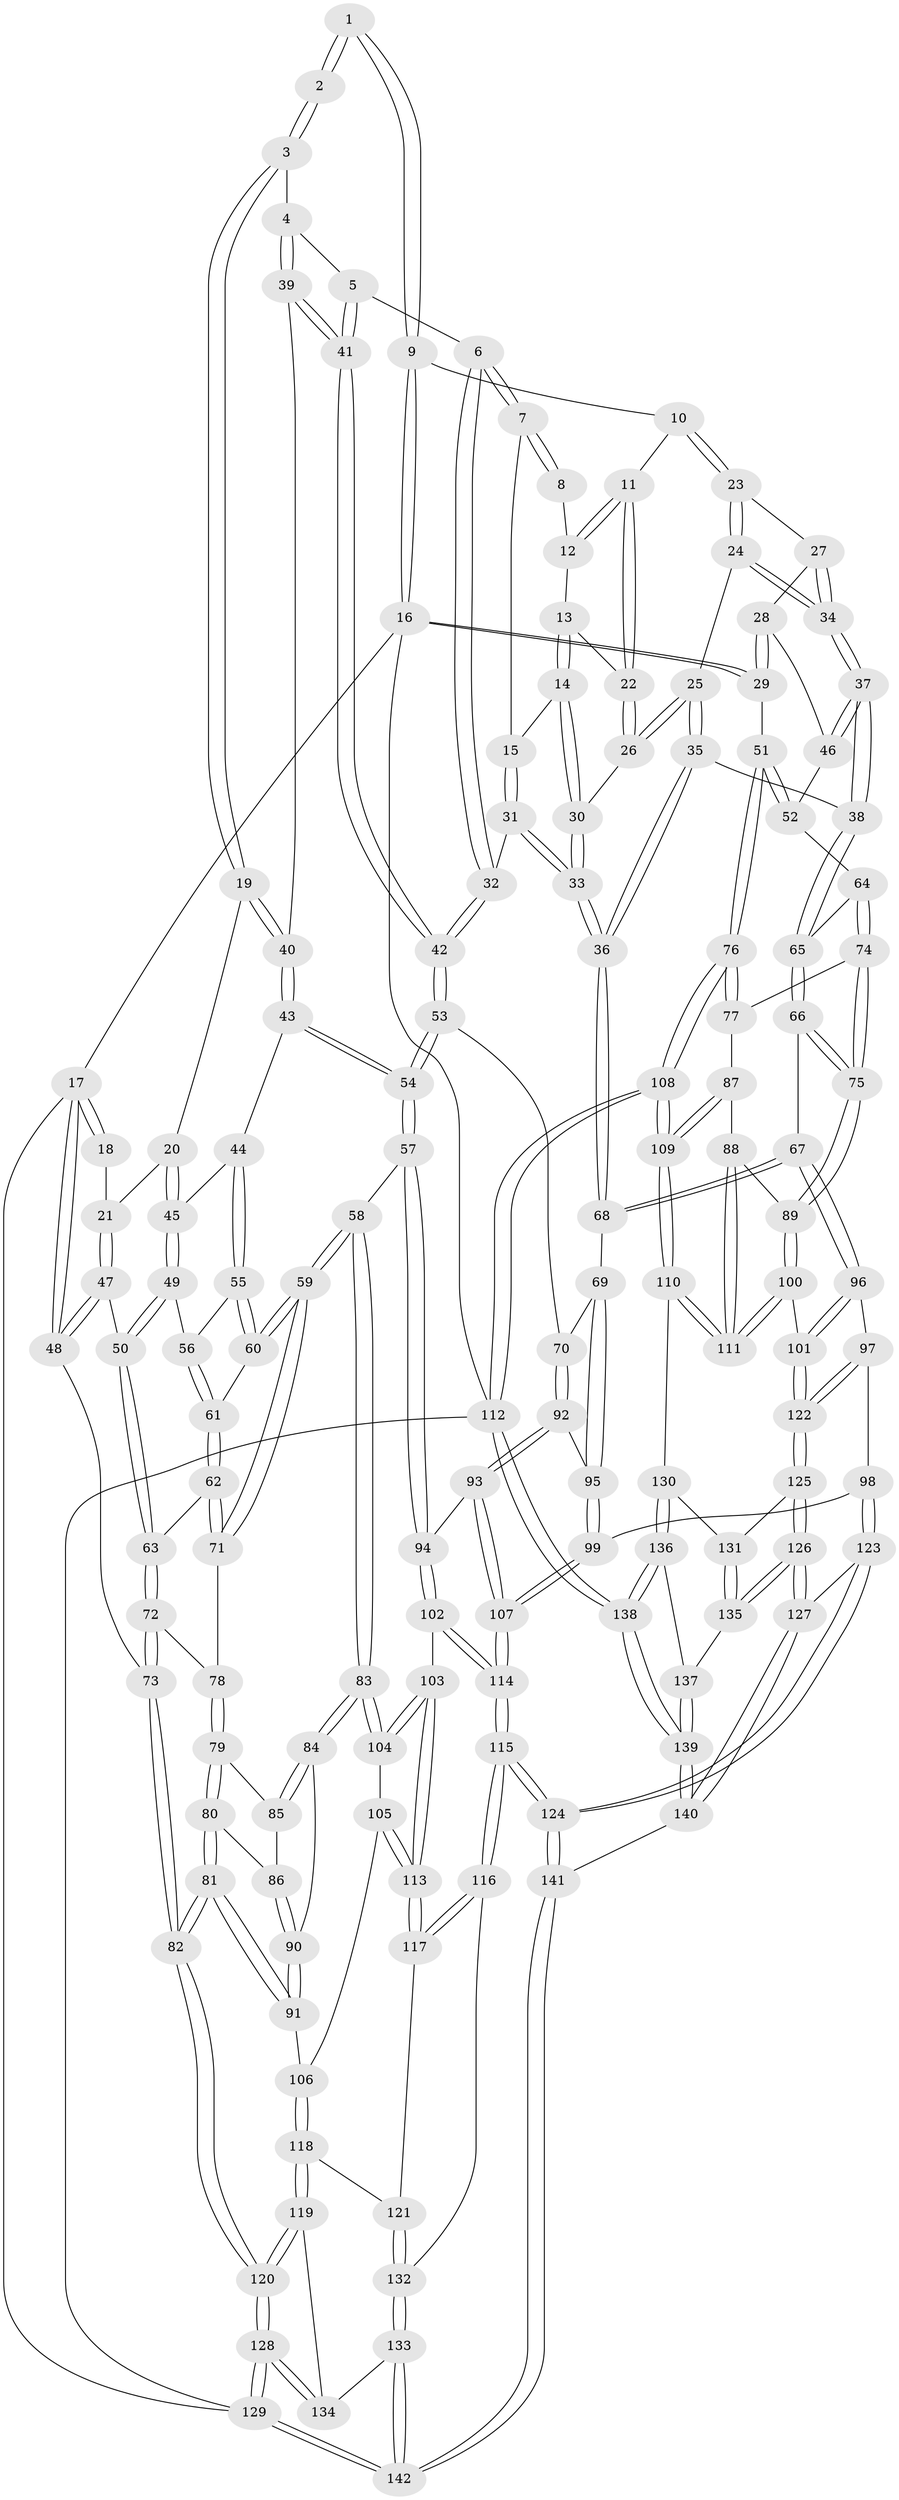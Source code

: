 // coarse degree distribution, {4: 0.5595238095238095, 3: 0.10714285714285714, 5: 0.23809523809523808, 6: 0.05952380952380952, 8: 0.011904761904761904, 2: 0.011904761904761904, 7: 0.011904761904761904}
// Generated by graph-tools (version 1.1) at 2025/24/03/03/25 07:24:33]
// undirected, 142 vertices, 352 edges
graph export_dot {
graph [start="1"]
  node [color=gray90,style=filled];
  1 [pos="+0.6505533912105981+0"];
  2 [pos="+0.34635147268678124+0"];
  3 [pos="+0.3510796918250667+0"];
  4 [pos="+0.4513713622444758+0.09449012814233355"];
  5 [pos="+0.4533515049774616+0.09560080655278824"];
  6 [pos="+0.505967150056449+0.10202152844214137"];
  7 [pos="+0.5467400761554267+0.09657428792832669"];
  8 [pos="+0.597722202995694+0.027530212928126387"];
  9 [pos="+0.8243923036075641+0"];
  10 [pos="+0.8248453331553732+0"];
  11 [pos="+0.6725059010064048+0.08389337385998857"];
  12 [pos="+0.6023728696199007+0.03220119732895302"];
  13 [pos="+0.6306042265537195+0.0911757885692425"];
  14 [pos="+0.572621494936015+0.11353930550847938"];
  15 [pos="+0.5705582679499835+0.11368096092677385"];
  16 [pos="+1+0"];
  17 [pos="+0+0"];
  18 [pos="+0+0"];
  19 [pos="+0.23103601779680275+0.14114141077231146"];
  20 [pos="+0.16077355180399464+0.15954682997804195"];
  21 [pos="+0.11785628538215391+0.16158679410468246"];
  22 [pos="+0.6685393957205243+0.09969952107092545"];
  23 [pos="+0.8366880465957309+0"];
  24 [pos="+0.7937411794711529+0.10160328023243141"];
  25 [pos="+0.7570363765241286+0.12635054613644947"];
  26 [pos="+0.6703185089778854+0.11658242138171082"];
  27 [pos="+0.9215138551255356+0.08565666146440286"];
  28 [pos="+1+0.16820591042140556"];
  29 [pos="+1+0.16705242611176965"];
  30 [pos="+0.664984689300162+0.12709229948766396"];
  31 [pos="+0.64739391287754+0.27182972065921474"];
  32 [pos="+0.584153727979378+0.2842421192994656"];
  33 [pos="+0.650288063382564+0.27203165632948084"];
  34 [pos="+0.8457477707537576+0.24989873784790242"];
  35 [pos="+0.6783793934119817+0.26666424771750213"];
  36 [pos="+0.6506973452990628+0.27219503882798624"];
  37 [pos="+0.8474174540068652+0.27268956524949856"];
  38 [pos="+0.8407369036997314+0.28191981569236796"];
  39 [pos="+0.3666090721652717+0.21972937809290674"];
  40 [pos="+0.32089810592528023+0.23853932163660474"];
  41 [pos="+0.49665283324907633+0.27131720043708096"];
  42 [pos="+0.5266270729947115+0.3066540909671296"];
  43 [pos="+0.319592366920418+0.2548931511600984"];
  44 [pos="+0.2918321232792839+0.2815556038578524"];
  45 [pos="+0.20480912436450385+0.27438438902361706"];
  46 [pos="+0.9320273119022828+0.2460150658108864"];
  47 [pos="+0.014180069342935126+0.24889411902277664"];
  48 [pos="+0+0.3158455764602177"];
  49 [pos="+0.19881463103816305+0.3309524451781198"];
  50 [pos="+0.16330041706590595+0.34873099541341546"];
  51 [pos="+1+0.37875939761559474"];
  52 [pos="+1+0.33626642662379996"];
  53 [pos="+0.4437340064574132+0.4383255325230692"];
  54 [pos="+0.4402085516456853+0.43910534900194426"];
  55 [pos="+0.26951327511741574+0.3125468322587264"];
  56 [pos="+0.21227327430449458+0.3310728747593527"];
  57 [pos="+0.4183166265016429+0.45399792322894084"];
  58 [pos="+0.38727448158904254+0.4686272968707677"];
  59 [pos="+0.3764033746286941+0.4627399580852222"];
  60 [pos="+0.28277829100618085+0.3745808691362986"];
  61 [pos="+0.2474372920707561+0.3792284112860961"];
  62 [pos="+0.2256361442363247+0.4039155698776316"];
  63 [pos="+0.17030962554067305+0.4028003094876791"];
  64 [pos="+0.9244104601454979+0.36709907719889806"];
  65 [pos="+0.8420002232158409+0.28738247583212423"];
  66 [pos="+0.7851790572805722+0.48843984157298875"];
  67 [pos="+0.7461173811766357+0.49212792224236707"];
  68 [pos="+0.6979358802872593+0.47820716664387647"];
  69 [pos="+0.6516605065373973+0.4970179855226387"];
  70 [pos="+0.4887390758124431+0.4669375901883525"];
  71 [pos="+0.2634166539513125+0.43761374639554046"];
  72 [pos="+0.16627045482599934+0.4134490617072336"];
  73 [pos="+0+0.5116891212920626"];
  74 [pos="+0.9403652018708689+0.43101388286941406"];
  75 [pos="+0.8157521741466153+0.5038111586013112"];
  76 [pos="+1+0.49946250924946867"];
  77 [pos="+1+0.4759795917051683"];
  78 [pos="+0.18546056713657352+0.4707404841145023"];
  79 [pos="+0.18503349026409138+0.48389460839994697"];
  80 [pos="+0.11808623619107117+0.521983275799059"];
  81 [pos="+0+0.5591037227466833"];
  82 [pos="+0+0.5474906343213937"];
  83 [pos="+0.3370481865097487+0.5365530224555016"];
  84 [pos="+0.27509963523168607+0.5339371874238568"];
  85 [pos="+0.19831201804286175+0.4960679449384376"];
  86 [pos="+0.18197988897547915+0.5685491725572668"];
  87 [pos="+0.8765785224767936+0.561255992843789"];
  88 [pos="+0.8619319544913498+0.5591007281213617"];
  89 [pos="+0.8536558148739138+0.5565766032564179"];
  90 [pos="+0.19158324839424262+0.5881730741693549"];
  91 [pos="+0.170835148099292+0.6525739767592386"];
  92 [pos="+0.525295574397341+0.583201862795653"];
  93 [pos="+0.5285176001496096+0.6560749157133553"];
  94 [pos="+0.4665089561106487+0.6529708808482125"];
  95 [pos="+0.6291552249467844+0.5789614464171697"];
  96 [pos="+0.7333819138682792+0.5732016927151778"];
  97 [pos="+0.6650523674038151+0.7001156890554436"];
  98 [pos="+0.6451712167690566+0.6977117421297687"];
  99 [pos="+0.6239546076201664+0.6907249967453432"];
  100 [pos="+0.8045697802204969+0.7117354435148424"];
  101 [pos="+0.8001367056408039+0.7133033067801271"];
  102 [pos="+0.41264500869753445+0.6757544244730174"];
  103 [pos="+0.39989883891910605+0.6721525281430233"];
  104 [pos="+0.33637474257320016+0.54657514226514"];
  105 [pos="+0.27361792411620567+0.6420967011766384"];
  106 [pos="+0.19132795506374184+0.6785311608589647"];
  107 [pos="+0.5789871229589966+0.7003025866950879"];
  108 [pos="+1+0.7497070304525818"];
  109 [pos="+1+0.7475142214335637"];
  110 [pos="+0.9991717485834785+0.7733031816494199"];
  111 [pos="+0.9485118601436067+0.7523788781021843"];
  112 [pos="+1+1"];
  113 [pos="+0.3381217435870108+0.7194300163957033"];
  114 [pos="+0.48492183590660826+0.8495577846509906"];
  115 [pos="+0.4794646641209805+0.870573847895826"];
  116 [pos="+0.4076454819425927+0.8664683132354704"];
  117 [pos="+0.3379522804839624+0.7199105202074819"];
  118 [pos="+0.19096099351122278+0.7729058339592627"];
  119 [pos="+0.13934730409846377+0.8000063877939958"];
  120 [pos="+0+0.6774584315718263"];
  121 [pos="+0.21498370691899502+0.7835136687621772"];
  122 [pos="+0.7523396755251985+0.7407451592751716"];
  123 [pos="+0.6334432071815119+0.8656635295092964"];
  124 [pos="+0.4953001695614909+0.8904783761268346"];
  125 [pos="+0.7507537018822958+0.7932549669376836"];
  126 [pos="+0.7465082507730627+0.848681920161782"];
  127 [pos="+0.7149308705205031+0.8765901981632833"];
  128 [pos="+0+1"];
  129 [pos="+0+1"];
  130 [pos="+0.9517825983692687+0.816528729102658"];
  131 [pos="+0.9082062754841139+0.8264769840843585"];
  132 [pos="+0.314934297678996+0.8925919778719389"];
  133 [pos="+0.23541839604306714+1"];
  134 [pos="+0.12547666970005042+0.8635298075862837"];
  135 [pos="+0.77978192393728+0.8643618761984441"];
  136 [pos="+0.886211919285643+0.9282690759560979"];
  137 [pos="+0.8048555846451+0.8913502690349484"];
  138 [pos="+0.9421207419851589+1"];
  139 [pos="+0.7898858574339791+1"];
  140 [pos="+0.6950136478669185+1"];
  141 [pos="+0.5568559981782268+1"];
  142 [pos="+0.1858123802970634+1"];
  1 -- 2;
  1 -- 2;
  1 -- 9;
  1 -- 9;
  2 -- 3;
  2 -- 3;
  3 -- 4;
  3 -- 19;
  3 -- 19;
  4 -- 5;
  4 -- 39;
  4 -- 39;
  5 -- 6;
  5 -- 41;
  5 -- 41;
  6 -- 7;
  6 -- 7;
  6 -- 32;
  6 -- 32;
  7 -- 8;
  7 -- 8;
  7 -- 15;
  8 -- 12;
  9 -- 10;
  9 -- 16;
  9 -- 16;
  10 -- 11;
  10 -- 23;
  10 -- 23;
  11 -- 12;
  11 -- 12;
  11 -- 22;
  11 -- 22;
  12 -- 13;
  13 -- 14;
  13 -- 14;
  13 -- 22;
  14 -- 15;
  14 -- 30;
  14 -- 30;
  15 -- 31;
  15 -- 31;
  16 -- 17;
  16 -- 29;
  16 -- 29;
  16 -- 112;
  17 -- 18;
  17 -- 18;
  17 -- 48;
  17 -- 48;
  17 -- 129;
  18 -- 21;
  19 -- 20;
  19 -- 40;
  19 -- 40;
  20 -- 21;
  20 -- 45;
  20 -- 45;
  21 -- 47;
  21 -- 47;
  22 -- 26;
  22 -- 26;
  23 -- 24;
  23 -- 24;
  23 -- 27;
  24 -- 25;
  24 -- 34;
  24 -- 34;
  25 -- 26;
  25 -- 26;
  25 -- 35;
  25 -- 35;
  26 -- 30;
  27 -- 28;
  27 -- 34;
  27 -- 34;
  28 -- 29;
  28 -- 29;
  28 -- 46;
  29 -- 51;
  30 -- 33;
  30 -- 33;
  31 -- 32;
  31 -- 33;
  31 -- 33;
  32 -- 42;
  32 -- 42;
  33 -- 36;
  33 -- 36;
  34 -- 37;
  34 -- 37;
  35 -- 36;
  35 -- 36;
  35 -- 38;
  36 -- 68;
  36 -- 68;
  37 -- 38;
  37 -- 38;
  37 -- 46;
  37 -- 46;
  38 -- 65;
  38 -- 65;
  39 -- 40;
  39 -- 41;
  39 -- 41;
  40 -- 43;
  40 -- 43;
  41 -- 42;
  41 -- 42;
  42 -- 53;
  42 -- 53;
  43 -- 44;
  43 -- 54;
  43 -- 54;
  44 -- 45;
  44 -- 55;
  44 -- 55;
  45 -- 49;
  45 -- 49;
  46 -- 52;
  47 -- 48;
  47 -- 48;
  47 -- 50;
  48 -- 73;
  49 -- 50;
  49 -- 50;
  49 -- 56;
  50 -- 63;
  50 -- 63;
  51 -- 52;
  51 -- 52;
  51 -- 76;
  51 -- 76;
  52 -- 64;
  53 -- 54;
  53 -- 54;
  53 -- 70;
  54 -- 57;
  54 -- 57;
  55 -- 56;
  55 -- 60;
  55 -- 60;
  56 -- 61;
  56 -- 61;
  57 -- 58;
  57 -- 94;
  57 -- 94;
  58 -- 59;
  58 -- 59;
  58 -- 83;
  58 -- 83;
  59 -- 60;
  59 -- 60;
  59 -- 71;
  59 -- 71;
  60 -- 61;
  61 -- 62;
  61 -- 62;
  62 -- 63;
  62 -- 71;
  62 -- 71;
  63 -- 72;
  63 -- 72;
  64 -- 65;
  64 -- 74;
  64 -- 74;
  65 -- 66;
  65 -- 66;
  66 -- 67;
  66 -- 75;
  66 -- 75;
  67 -- 68;
  67 -- 68;
  67 -- 96;
  67 -- 96;
  68 -- 69;
  69 -- 70;
  69 -- 95;
  69 -- 95;
  70 -- 92;
  70 -- 92;
  71 -- 78;
  72 -- 73;
  72 -- 73;
  72 -- 78;
  73 -- 82;
  73 -- 82;
  74 -- 75;
  74 -- 75;
  74 -- 77;
  75 -- 89;
  75 -- 89;
  76 -- 77;
  76 -- 77;
  76 -- 108;
  76 -- 108;
  77 -- 87;
  78 -- 79;
  78 -- 79;
  79 -- 80;
  79 -- 80;
  79 -- 85;
  80 -- 81;
  80 -- 81;
  80 -- 86;
  81 -- 82;
  81 -- 82;
  81 -- 91;
  81 -- 91;
  82 -- 120;
  82 -- 120;
  83 -- 84;
  83 -- 84;
  83 -- 104;
  83 -- 104;
  84 -- 85;
  84 -- 85;
  84 -- 90;
  85 -- 86;
  86 -- 90;
  86 -- 90;
  87 -- 88;
  87 -- 109;
  87 -- 109;
  88 -- 89;
  88 -- 111;
  88 -- 111;
  89 -- 100;
  89 -- 100;
  90 -- 91;
  90 -- 91;
  91 -- 106;
  92 -- 93;
  92 -- 93;
  92 -- 95;
  93 -- 94;
  93 -- 107;
  93 -- 107;
  94 -- 102;
  94 -- 102;
  95 -- 99;
  95 -- 99;
  96 -- 97;
  96 -- 101;
  96 -- 101;
  97 -- 98;
  97 -- 122;
  97 -- 122;
  98 -- 99;
  98 -- 123;
  98 -- 123;
  99 -- 107;
  99 -- 107;
  100 -- 101;
  100 -- 111;
  100 -- 111;
  101 -- 122;
  101 -- 122;
  102 -- 103;
  102 -- 114;
  102 -- 114;
  103 -- 104;
  103 -- 104;
  103 -- 113;
  103 -- 113;
  104 -- 105;
  105 -- 106;
  105 -- 113;
  105 -- 113;
  106 -- 118;
  106 -- 118;
  107 -- 114;
  107 -- 114;
  108 -- 109;
  108 -- 109;
  108 -- 112;
  108 -- 112;
  109 -- 110;
  109 -- 110;
  110 -- 111;
  110 -- 111;
  110 -- 130;
  112 -- 138;
  112 -- 138;
  112 -- 129;
  113 -- 117;
  113 -- 117;
  114 -- 115;
  114 -- 115;
  115 -- 116;
  115 -- 116;
  115 -- 124;
  115 -- 124;
  116 -- 117;
  116 -- 117;
  116 -- 132;
  117 -- 121;
  118 -- 119;
  118 -- 119;
  118 -- 121;
  119 -- 120;
  119 -- 120;
  119 -- 134;
  120 -- 128;
  120 -- 128;
  121 -- 132;
  121 -- 132;
  122 -- 125;
  122 -- 125;
  123 -- 124;
  123 -- 124;
  123 -- 127;
  124 -- 141;
  124 -- 141;
  125 -- 126;
  125 -- 126;
  125 -- 131;
  126 -- 127;
  126 -- 127;
  126 -- 135;
  126 -- 135;
  127 -- 140;
  127 -- 140;
  128 -- 129;
  128 -- 129;
  128 -- 134;
  128 -- 134;
  129 -- 142;
  129 -- 142;
  130 -- 131;
  130 -- 136;
  130 -- 136;
  131 -- 135;
  131 -- 135;
  132 -- 133;
  132 -- 133;
  133 -- 134;
  133 -- 142;
  133 -- 142;
  135 -- 137;
  136 -- 137;
  136 -- 138;
  136 -- 138;
  137 -- 139;
  137 -- 139;
  138 -- 139;
  138 -- 139;
  139 -- 140;
  139 -- 140;
  140 -- 141;
  141 -- 142;
  141 -- 142;
}
